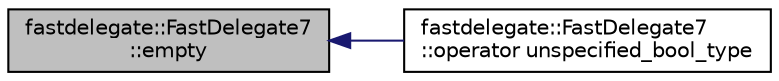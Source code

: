digraph "fastdelegate::FastDelegate7::empty"
{
 // INTERACTIVE_SVG=YES
  edge [fontname="Helvetica",fontsize="10",labelfontname="Helvetica",labelfontsize="10"];
  node [fontname="Helvetica",fontsize="10",shape=record];
  rankdir="LR";
  Node1 [label="fastdelegate::FastDelegate7\l::empty",height=0.2,width=0.4,color="black", fillcolor="grey75", style="filled" fontcolor="black"];
  Node1 -> Node2 [dir="back",color="midnightblue",fontsize="10",style="solid",fontname="Helvetica"];
  Node2 [label="fastdelegate::FastDelegate7\l::operator unspecified_bool_type",height=0.2,width=0.4,color="black", fillcolor="white", style="filled",URL="$classfastdelegate_1_1FastDelegate7.html#a45b970fab5dd5e28414288c3989d1e4c"];
}

